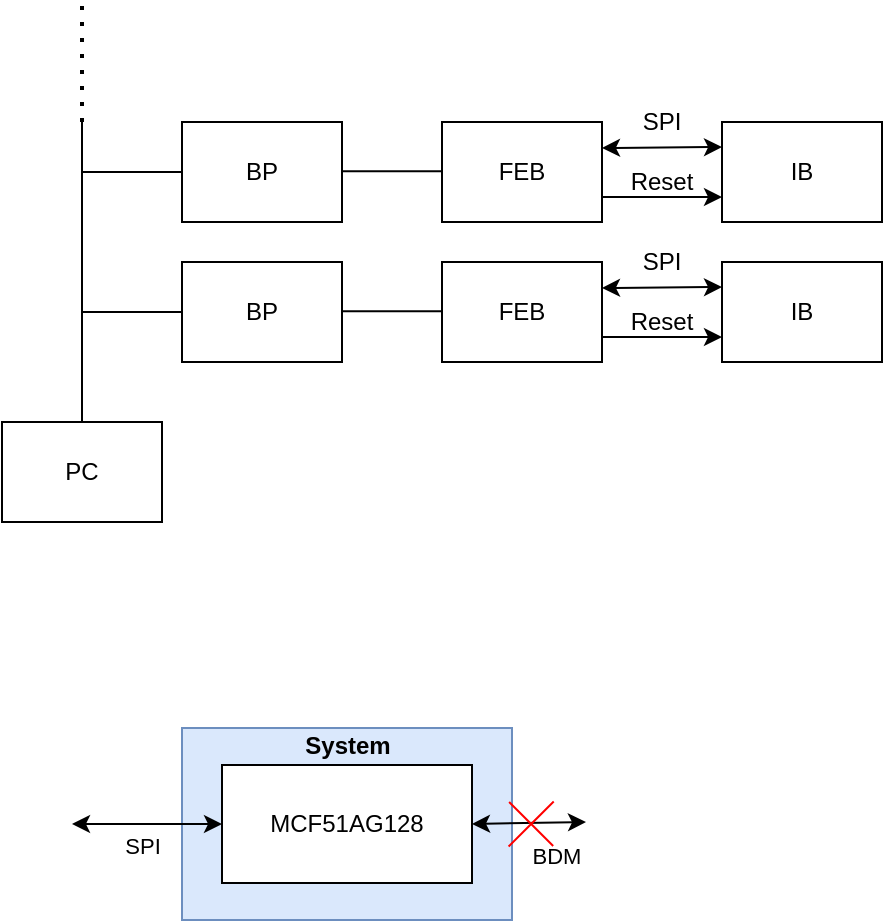 <mxfile version="13.9.9" type="device"><diagram id="_KboCldqBqNiUggN--Yp" name="Page-1"><mxGraphModel dx="706" dy="409" grid="0" gridSize="10" guides="1" tooltips="1" connect="1" arrows="1" fold="1" page="1" pageScale="1" pageWidth="827" pageHeight="1169" math="0" shadow="0"><root><mxCell id="0"/><mxCell id="1" parent="0"/><mxCell id="wzD7q95e1xyjTUiy8HCE-10" style="edgeStyle=orthogonalEdgeStyle;rounded=0;orthogonalLoop=1;jettySize=auto;html=1;exitX=1;exitY=0.75;exitDx=0;exitDy=0;entryX=0;entryY=0.75;entryDx=0;entryDy=0;" parent="1" source="wzD7q95e1xyjTUiy8HCE-1" target="wzD7q95e1xyjTUiy8HCE-2" edge="1"><mxGeometry relative="1" as="geometry"/></mxCell><mxCell id="wzD7q95e1xyjTUiy8HCE-1" value="FEB" style="rounded=0;whiteSpace=wrap;html=1;" parent="1" vertex="1"><mxGeometry x="400" y="270" width="80" height="50" as="geometry"/></mxCell><mxCell id="wzD7q95e1xyjTUiy8HCE-2" value="IB" style="rounded=0;whiteSpace=wrap;html=1;" parent="1" vertex="1"><mxGeometry x="540" y="270" width="80" height="50" as="geometry"/></mxCell><mxCell id="wzD7q95e1xyjTUiy8HCE-3" value="BP" style="rounded=0;whiteSpace=wrap;html=1;" parent="1" vertex="1"><mxGeometry x="270" y="270" width="80" height="50" as="geometry"/></mxCell><mxCell id="wzD7q95e1xyjTUiy8HCE-4" value="PC" style="rounded=0;whiteSpace=wrap;html=1;" parent="1" vertex="1"><mxGeometry x="180" y="350" width="80" height="50" as="geometry"/></mxCell><mxCell id="wzD7q95e1xyjTUiy8HCE-5" value="" style="endArrow=none;html=1;exitX=0.5;exitY=0;exitDx=0;exitDy=0;" parent="1" source="wzD7q95e1xyjTUiy8HCE-4" edge="1"><mxGeometry width="50" height="50" relative="1" as="geometry"><mxPoint x="290" y="230" as="sourcePoint"/><mxPoint x="220" y="200" as="targetPoint"/></mxGeometry></mxCell><mxCell id="wzD7q95e1xyjTUiy8HCE-6" value="" style="endArrow=none;html=1;entryX=0;entryY=0.5;entryDx=0;entryDy=0;" parent="1" target="wzD7q95e1xyjTUiy8HCE-3" edge="1"><mxGeometry width="50" height="50" relative="1" as="geometry"><mxPoint x="220" y="295" as="sourcePoint"/><mxPoint x="340" y="180" as="targetPoint"/></mxGeometry></mxCell><mxCell id="wzD7q95e1xyjTUiy8HCE-7" value="" style="endArrow=none;html=1;entryX=0;entryY=0.5;entryDx=0;entryDy=0;" parent="1" edge="1"><mxGeometry width="50" height="50" relative="1" as="geometry"><mxPoint x="350.0" y="294.66" as="sourcePoint"/><mxPoint x="400.0" y="294.66" as="targetPoint"/></mxGeometry></mxCell><mxCell id="wzD7q95e1xyjTUiy8HCE-8" value="" style="endArrow=classic;startArrow=classic;html=1;entryX=0;entryY=0.25;entryDx=0;entryDy=0;" parent="1" target="wzD7q95e1xyjTUiy8HCE-2" edge="1"><mxGeometry width="50" height="50" relative="1" as="geometry"><mxPoint x="480" y="283" as="sourcePoint"/><mxPoint x="330" y="220" as="targetPoint"/></mxGeometry></mxCell><mxCell id="wzD7q95e1xyjTUiy8HCE-11" value="SPI" style="text;html=1;strokeColor=none;fillColor=none;align=center;verticalAlign=middle;whiteSpace=wrap;rounded=0;" parent="1" vertex="1"><mxGeometry x="490" y="260" width="40" height="20" as="geometry"/></mxCell><mxCell id="wzD7q95e1xyjTUiy8HCE-12" value="Reset" style="text;html=1;strokeColor=none;fillColor=none;align=center;verticalAlign=middle;whiteSpace=wrap;rounded=0;" parent="1" vertex="1"><mxGeometry x="490" y="290" width="40" height="20" as="geometry"/></mxCell><mxCell id="wzD7q95e1xyjTUiy8HCE-13" style="edgeStyle=orthogonalEdgeStyle;rounded=0;orthogonalLoop=1;jettySize=auto;html=1;exitX=1;exitY=0.75;exitDx=0;exitDy=0;entryX=0;entryY=0.75;entryDx=0;entryDy=0;" parent="1" source="wzD7q95e1xyjTUiy8HCE-14" target="wzD7q95e1xyjTUiy8HCE-15" edge="1"><mxGeometry relative="1" as="geometry"/></mxCell><mxCell id="wzD7q95e1xyjTUiy8HCE-14" value="FEB" style="rounded=0;whiteSpace=wrap;html=1;" parent="1" vertex="1"><mxGeometry x="400" y="200" width="80" height="50" as="geometry"/></mxCell><mxCell id="wzD7q95e1xyjTUiy8HCE-15" value="IB" style="rounded=0;whiteSpace=wrap;html=1;" parent="1" vertex="1"><mxGeometry x="540" y="200" width="80" height="50" as="geometry"/></mxCell><mxCell id="wzD7q95e1xyjTUiy8HCE-16" value="BP" style="rounded=0;whiteSpace=wrap;html=1;" parent="1" vertex="1"><mxGeometry x="270" y="200" width="80" height="50" as="geometry"/></mxCell><mxCell id="wzD7q95e1xyjTUiy8HCE-17" value="" style="endArrow=none;html=1;entryX=0;entryY=0.5;entryDx=0;entryDy=0;" parent="1" target="wzD7q95e1xyjTUiy8HCE-16" edge="1"><mxGeometry width="50" height="50" relative="1" as="geometry"><mxPoint x="220.0" y="225" as="sourcePoint"/><mxPoint x="340" y="110" as="targetPoint"/></mxGeometry></mxCell><mxCell id="wzD7q95e1xyjTUiy8HCE-18" value="" style="endArrow=none;html=1;entryX=0;entryY=0.5;entryDx=0;entryDy=0;" parent="1" edge="1"><mxGeometry width="50" height="50" relative="1" as="geometry"><mxPoint x="350" y="224.66" as="sourcePoint"/><mxPoint x="400" y="224.66" as="targetPoint"/></mxGeometry></mxCell><mxCell id="wzD7q95e1xyjTUiy8HCE-19" value="" style="endArrow=classic;startArrow=classic;html=1;entryX=0;entryY=0.25;entryDx=0;entryDy=0;" parent="1" target="wzD7q95e1xyjTUiy8HCE-15" edge="1"><mxGeometry width="50" height="50" relative="1" as="geometry"><mxPoint x="480" y="213" as="sourcePoint"/><mxPoint x="330" y="150" as="targetPoint"/></mxGeometry></mxCell><mxCell id="wzD7q95e1xyjTUiy8HCE-20" value="SPI" style="text;html=1;strokeColor=none;fillColor=none;align=center;verticalAlign=middle;whiteSpace=wrap;rounded=0;" parent="1" vertex="1"><mxGeometry x="490" y="190" width="40" height="20" as="geometry"/></mxCell><mxCell id="wzD7q95e1xyjTUiy8HCE-21" value="Reset" style="text;html=1;strokeColor=none;fillColor=none;align=center;verticalAlign=middle;whiteSpace=wrap;rounded=0;" parent="1" vertex="1"><mxGeometry x="490" y="220" width="40" height="20" as="geometry"/></mxCell><mxCell id="wzD7q95e1xyjTUiy8HCE-22" value="" style="endArrow=none;dashed=1;html=1;dashPattern=1 3;strokeWidth=2;" parent="1" edge="1"><mxGeometry width="50" height="50" relative="1" as="geometry"><mxPoint x="220" y="200" as="sourcePoint"/><mxPoint x="220" y="140" as="targetPoint"/></mxGeometry></mxCell><mxCell id="kVaadC6plHF-yVIeZhVU-1" value="" style="rounded=0;whiteSpace=wrap;html=1;fillColor=#dae8fc;strokeColor=#6c8ebf;" vertex="1" parent="1"><mxGeometry x="270" y="503" width="165" height="96" as="geometry"/></mxCell><mxCell id="kVaadC6plHF-yVIeZhVU-2" value="MCF51AG128" style="rounded=0;whiteSpace=wrap;html=1;" vertex="1" parent="1"><mxGeometry x="290" y="521.5" width="125" height="59" as="geometry"/></mxCell><mxCell id="kVaadC6plHF-yVIeZhVU-3" value="" style="endArrow=classic;startArrow=classic;html=1;entryX=0;entryY=0.5;entryDx=0;entryDy=0;" edge="1" parent="1" target="kVaadC6plHF-yVIeZhVU-2"><mxGeometry width="50" height="50" relative="1" as="geometry"><mxPoint x="215" y="551" as="sourcePoint"/><mxPoint x="254" y="493" as="targetPoint"/></mxGeometry></mxCell><mxCell id="kVaadC6plHF-yVIeZhVU-7" value="SPI" style="edgeLabel;html=1;align=center;verticalAlign=middle;resizable=0;points=[];" vertex="1" connectable="0" parent="kVaadC6plHF-yVIeZhVU-3"><mxGeometry x="-0.232" y="-2" relative="1" as="geometry"><mxPoint x="5.43" y="9" as="offset"/></mxGeometry></mxCell><mxCell id="kVaadC6plHF-yVIeZhVU-6" value="&lt;b&gt;System&lt;/b&gt;" style="text;html=1;strokeColor=none;fillColor=none;align=center;verticalAlign=middle;whiteSpace=wrap;rounded=0;dashed=1;" vertex="1" parent="1"><mxGeometry x="332.5" y="501.5" width="40" height="20" as="geometry"/></mxCell><mxCell id="kVaadC6plHF-yVIeZhVU-8" value="" style="endArrow=classic;startArrow=classic;html=1;exitX=1;exitY=0.5;exitDx=0;exitDy=0;" edge="1" parent="1" source="kVaadC6plHF-yVIeZhVU-2"><mxGeometry width="50" height="50" relative="1" as="geometry"><mxPoint x="378" y="578" as="sourcePoint"/><mxPoint x="472" y="550" as="targetPoint"/></mxGeometry></mxCell><mxCell id="kVaadC6plHF-yVIeZhVU-9" value="BDM" style="edgeLabel;html=1;align=center;verticalAlign=middle;resizable=0;points=[];" vertex="1" connectable="0" parent="kVaadC6plHF-yVIeZhVU-8"><mxGeometry x="0.192" y="2" relative="1" as="geometry"><mxPoint x="7.33" y="18.55" as="offset"/></mxGeometry></mxCell><mxCell id="kVaadC6plHF-yVIeZhVU-10" value="" style="shape=cross;whiteSpace=wrap;html=1;direction=south;rotation=45;fillColor=#f8cecc;size=0;strokeColor=#FF0000;" vertex="1" parent="1"><mxGeometry x="429" y="535.05" width="31.16" height="31.91" as="geometry"/></mxCell></root></mxGraphModel></diagram></mxfile>